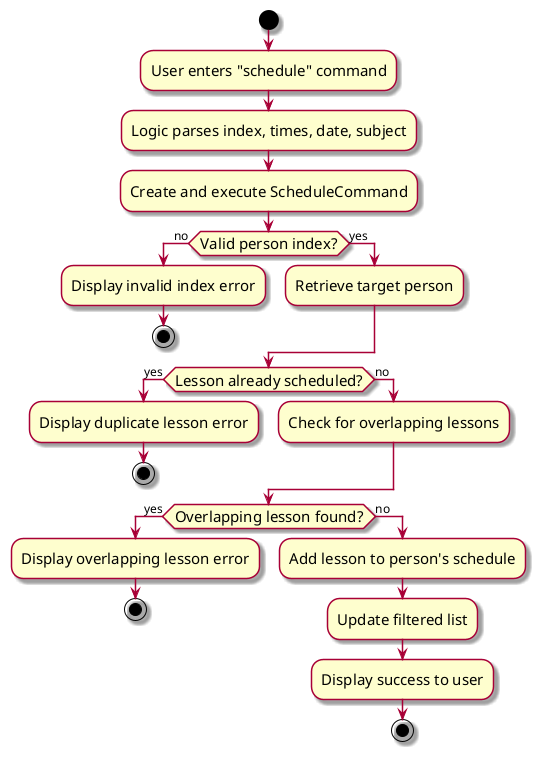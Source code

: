 @startuml
skin rose
skinparam ActivityFontSize 15
skinparam ArrowFontSize 12
start
:User enters "schedule" command;
:Logic parses index, times, date, subject;
:Create and execute ScheduleCommand;
if (Valid person index?) then (no)
  :Display invalid index error;
  stop
else (yes)
  :Retrieve target person;
endif
if (Lesson already scheduled?) then (yes)
  :Display duplicate lesson error;
  stop
else (no)
  :Check for overlapping lessons;
endif
if (Overlapping lesson found?) then (yes)
  :Display overlapping lesson error;
  stop
else (no)
  :Add lesson to person's schedule;
  :Update filtered list;
  :Display success to user;
  stop
endif
@enduml

